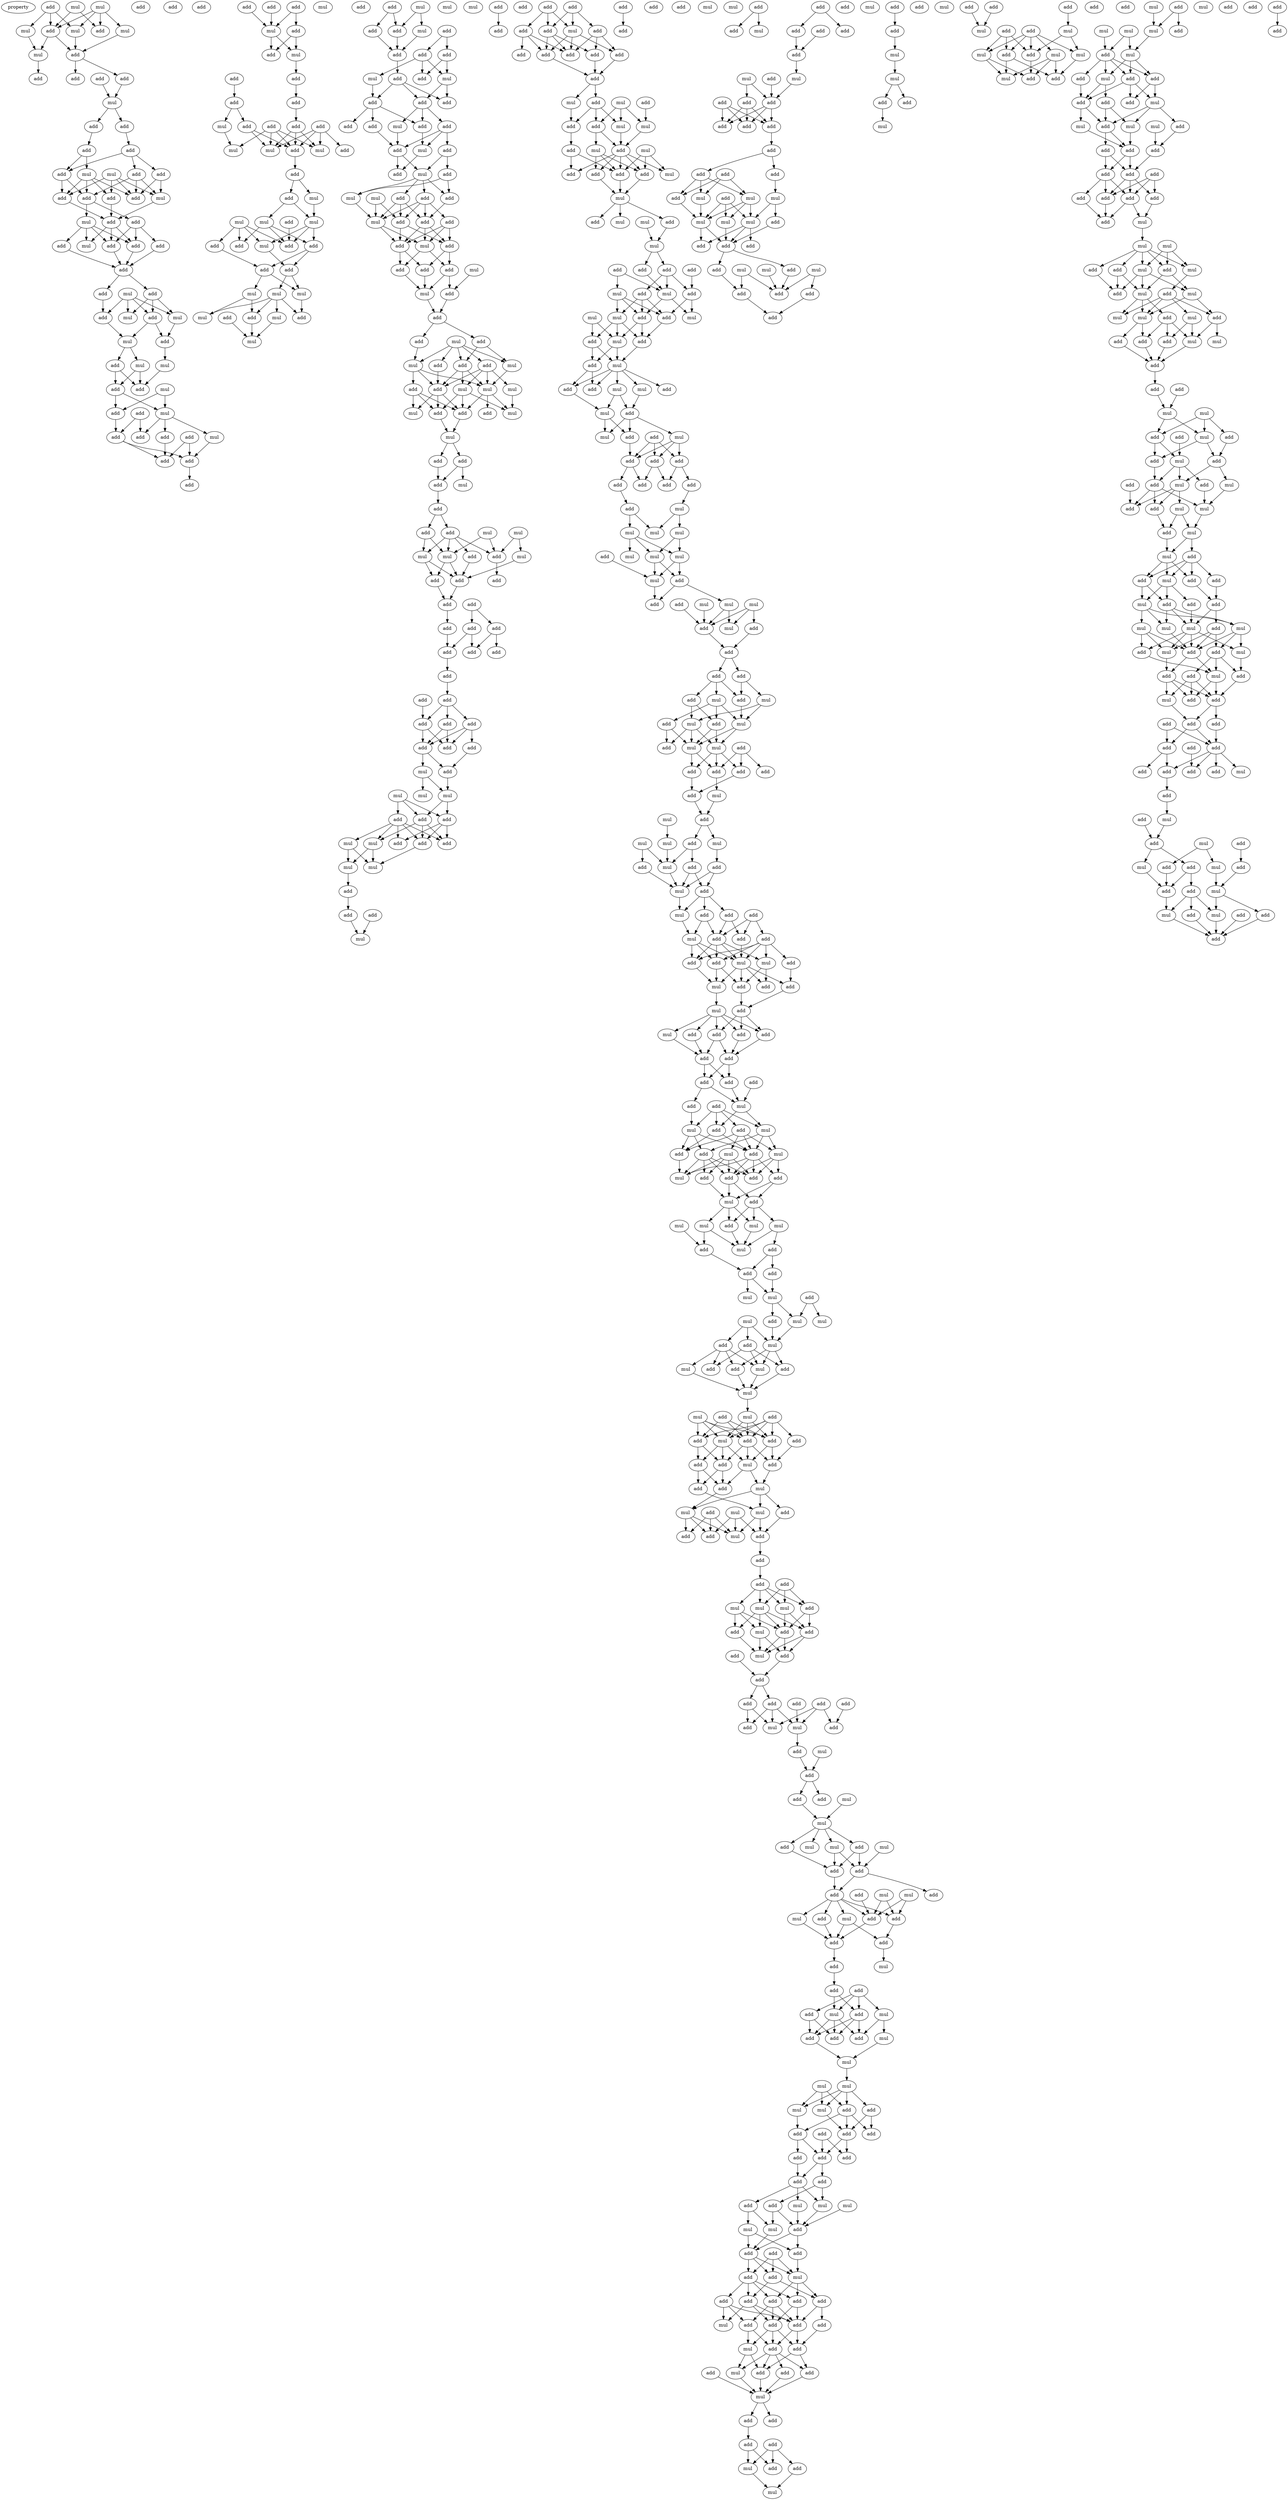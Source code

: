 digraph {
    node [fontcolor=black]
    property [mul=2,lf=1.6]
    0 [ label = add ];
    1 [ label = mul ];
    2 [ label = mul ];
    3 [ label = mul ];
    4 [ label = mul ];
    5 [ label = add ];
    6 [ label = mul ];
    7 [ label = add ];
    8 [ label = add ];
    9 [ label = mul ];
    10 [ label = add ];
    11 [ label = add ];
    12 [ label = add ];
    13 [ label = add ];
    14 [ label = add ];
    15 [ label = mul ];
    16 [ label = add ];
    17 [ label = add ];
    18 [ label = add ];
    19 [ label = add ];
    20 [ label = add ];
    21 [ label = add ];
    22 [ label = mul ];
    23 [ label = mul ];
    24 [ label = add ];
    25 [ label = add ];
    26 [ label = add ];
    27 [ label = mul ];
    28 [ label = add ];
    29 [ label = add ];
    30 [ label = add ];
    31 [ label = mul ];
    32 [ label = add ];
    33 [ label = add ];
    34 [ label = add ];
    35 [ label = mul ];
    36 [ label = add ];
    37 [ label = add ];
    38 [ label = add ];
    39 [ label = add ];
    40 [ label = mul ];
    41 [ label = add ];
    42 [ label = add ];
    43 [ label = add ];
    44 [ label = add ];
    45 [ label = mul ];
    46 [ label = mul ];
    47 [ label = add ];
    48 [ label = add ];
    49 [ label = mul ];
    50 [ label = mul ];
    51 [ label = add ];
    52 [ label = mul ];
    53 [ label = add ];
    54 [ label = add ];
    55 [ label = mul ];
    56 [ label = add ];
    57 [ label = mul ];
    58 [ label = add ];
    59 [ label = add ];
    60 [ label = mul ];
    61 [ label = add ];
    62 [ label = add ];
    63 [ label = add ];
    64 [ label = add ];
    65 [ label = add ];
    66 [ label = add ];
    67 [ label = add ];
    68 [ label = add ];
    69 [ label = mul ];
    70 [ label = add ];
    71 [ label = mul ];
    72 [ label = add ];
    73 [ label = mul ];
    74 [ label = add ];
    75 [ label = add ];
    76 [ label = add ];
    77 [ label = add ];
    78 [ label = add ];
    79 [ label = mul ];
    80 [ label = add ];
    81 [ label = add ];
    82 [ label = add ];
    83 [ label = add ];
    84 [ label = add ];
    85 [ label = mul ];
    86 [ label = mul ];
    87 [ label = add ];
    88 [ label = mul ];
    89 [ label = add ];
    90 [ label = add ];
    91 [ label = mul ];
    92 [ label = mul ];
    93 [ label = mul ];
    94 [ label = add ];
    95 [ label = mul ];
    96 [ label = add ];
    97 [ label = add ];
    98 [ label = mul ];
    99 [ label = add ];
    100 [ label = add ];
    101 [ label = add ];
    102 [ label = add ];
    103 [ label = mul ];
    104 [ label = mul ];
    105 [ label = mul ];
    106 [ label = add ];
    107 [ label = mul ];
    108 [ label = add ];
    109 [ label = mul ];
    110 [ label = add ];
    111 [ label = mul ];
    112 [ label = add ];
    113 [ label = mul ];
    114 [ label = add ];
    115 [ label = add ];
    116 [ label = mul ];
    117 [ label = add ];
    118 [ label = add ];
    119 [ label = add ];
    120 [ label = add ];
    121 [ label = add ];
    122 [ label = add ];
    123 [ label = mul ];
    124 [ label = mul ];
    125 [ label = add ];
    126 [ label = add ];
    127 [ label = add ];
    128 [ label = add ];
    129 [ label = add ];
    130 [ label = add ];
    131 [ label = add ];
    132 [ label = mul ];
    133 [ label = add ];
    134 [ label = add ];
    135 [ label = mul ];
    136 [ label = add ];
    137 [ label = add ];
    138 [ label = add ];
    139 [ label = mul ];
    140 [ label = mul ];
    141 [ label = add ];
    142 [ label = add ];
    143 [ label = mul ];
    144 [ label = add ];
    145 [ label = mul ];
    146 [ label = add ];
    147 [ label = add ];
    148 [ label = add ];
    149 [ label = mul ];
    150 [ label = add ];
    151 [ label = add ];
    152 [ label = add ];
    153 [ label = add ];
    154 [ label = mul ];
    155 [ label = add ];
    156 [ label = mul ];
    157 [ label = add ];
    158 [ label = add ];
    159 [ label = add ];
    160 [ label = mul ];
    161 [ label = add ];
    162 [ label = mul ];
    163 [ label = add ];
    164 [ label = add ];
    165 [ label = add ];
    166 [ label = mul ];
    167 [ label = add ];
    168 [ label = mul ];
    169 [ label = mul ];
    170 [ label = mul ];
    171 [ label = add ];
    172 [ label = mul ];
    173 [ label = add ];
    174 [ label = add ];
    175 [ label = add ];
    176 [ label = mul ];
    177 [ label = mul ];
    178 [ label = add ];
    179 [ label = add ];
    180 [ label = add ];
    181 [ label = mul ];
    182 [ label = mul ];
    183 [ label = add ];
    184 [ label = add ];
    185 [ label = mul ];
    186 [ label = add ];
    187 [ label = mul ];
    188 [ label = mul ];
    189 [ label = add ];
    190 [ label = mul ];
    191 [ label = add ];
    192 [ label = mul ];
    193 [ label = add ];
    194 [ label = add ];
    195 [ label = add ];
    196 [ label = add ];
    197 [ label = add ];
    198 [ label = add ];
    199 [ label = add ];
    200 [ label = add ];
    201 [ label = add ];
    202 [ label = mul ];
    203 [ label = add ];
    204 [ label = add ];
    205 [ label = add ];
    206 [ label = add ];
    207 [ label = add ];
    208 [ label = add ];
    209 [ label = add ];
    210 [ label = add ];
    211 [ label = add ];
    212 [ label = add ];
    213 [ label = add ];
    214 [ label = add ];
    215 [ label = mul ];
    216 [ label = mul ];
    217 [ label = mul ];
    218 [ label = mul ];
    219 [ label = add ];
    220 [ label = add ];
    221 [ label = add ];
    222 [ label = mul ];
    223 [ label = add ];
    224 [ label = add ];
    225 [ label = add ];
    226 [ label = mul ];
    227 [ label = mul ];
    228 [ label = mul ];
    229 [ label = add ];
    230 [ label = add ];
    231 [ label = add ];
    232 [ label = mul ];
    233 [ label = add ];
    234 [ label = add ];
    235 [ label = add ];
    236 [ label = add ];
    237 [ label = add ];
    238 [ label = add ];
    239 [ label = mul ];
    240 [ label = add ];
    241 [ label = add ];
    242 [ label = add ];
    243 [ label = add ];
    244 [ label = add ];
    245 [ label = add ];
    246 [ label = add ];
    247 [ label = add ];
    248 [ label = mul ];
    249 [ label = add ];
    250 [ label = add ];
    251 [ label = mul ];
    252 [ label = add ];
    253 [ label = add ];
    254 [ label = mul ];
    255 [ label = mul ];
    256 [ label = add ];
    257 [ label = add ];
    258 [ label = mul ];
    259 [ label = add ];
    260 [ label = mul ];
    261 [ label = add ];
    262 [ label = mul ];
    263 [ label = add ];
    264 [ label = add ];
    265 [ label = add ];
    266 [ label = add ];
    267 [ label = mul ];
    268 [ label = mul ];
    269 [ label = add ];
    270 [ label = add ];
    271 [ label = add ];
    272 [ label = mul ];
    273 [ label = mul ];
    274 [ label = add ];
    275 [ label = add ];
    276 [ label = add ];
    277 [ label = add ];
    278 [ label = add ];
    279 [ label = add ];
    280 [ label = mul ];
    281 [ label = mul ];
    282 [ label = add ];
    283 [ label = mul ];
    284 [ label = mul ];
    285 [ label = add ];
    286 [ label = mul ];
    287 [ label = add ];
    288 [ label = add ];
    289 [ label = mul ];
    290 [ label = add ];
    291 [ label = add ];
    292 [ label = mul ];
    293 [ label = add ];
    294 [ label = mul ];
    295 [ label = add ];
    296 [ label = mul ];
    297 [ label = add ];
    298 [ label = add ];
    299 [ label = mul ];
    300 [ label = mul ];
    301 [ label = mul ];
    302 [ label = add ];
    303 [ label = add ];
    304 [ label = add ];
    305 [ label = add ];
    306 [ label = add ];
    307 [ label = add ];
    308 [ label = add ];
    309 [ label = add ];
    310 [ label = add ];
    311 [ label = add ];
    312 [ label = mul ];
    313 [ label = mul ];
    314 [ label = mul ];
    315 [ label = mul ];
    316 [ label = mul ];
    317 [ label = mul ];
    318 [ label = mul ];
    319 [ label = mul ];
    320 [ label = add ];
    321 [ label = mul ];
    322 [ label = add ];
    323 [ label = add ];
    324 [ label = add ];
    325 [ label = mul ];
    326 [ label = mul ];
    327 [ label = mul ];
    328 [ label = add ];
    329 [ label = add ];
    330 [ label = mul ];
    331 [ label = add ];
    332 [ label = add ];
    333 [ label = add ];
    334 [ label = add ];
    335 [ label = mul ];
    336 [ label = add ];
    337 [ label = mul ];
    338 [ label = mul ];
    339 [ label = add ];
    340 [ label = add ];
    341 [ label = mul ];
    342 [ label = mul ];
    343 [ label = add ];
    344 [ label = add ];
    345 [ label = mul ];
    346 [ label = add ];
    347 [ label = add ];
    348 [ label = add ];
    349 [ label = add ];
    350 [ label = add ];
    351 [ label = mul ];
    352 [ label = add ];
    353 [ label = mul ];
    354 [ label = add ];
    355 [ label = mul ];
    356 [ label = mul ];
    357 [ label = mul ];
    358 [ label = mul ];
    359 [ label = add ];
    360 [ label = add ];
    361 [ label = add ];
    362 [ label = add ];
    363 [ label = mul ];
    364 [ label = add ];
    365 [ label = mul ];
    366 [ label = add ];
    367 [ label = add ];
    368 [ label = mul ];
    369 [ label = add ];
    370 [ label = add ];
    371 [ label = add ];
    372 [ label = add ];
    373 [ label = mul ];
    374 [ label = add ];
    375 [ label = mul ];
    376 [ label = add ];
    377 [ label = add ];
    378 [ label = add ];
    379 [ label = add ];
    380 [ label = mul ];
    381 [ label = mul ];
    382 [ label = add ];
    383 [ label = add ];
    384 [ label = add ];
    385 [ label = add ];
    386 [ label = add ];
    387 [ label = mul ];
    388 [ label = add ];
    389 [ label = add ];
    390 [ label = add ];
    391 [ label = add ];
    392 [ label = add ];
    393 [ label = add ];
    394 [ label = mul ];
    395 [ label = add ];
    396 [ label = add ];
    397 [ label = mul ];
    398 [ label = add ];
    399 [ label = mul ];
    400 [ label = mul ];
    401 [ label = mul ];
    402 [ label = add ];
    403 [ label = add ];
    404 [ label = add ];
    405 [ label = add ];
    406 [ label = mul ];
    407 [ label = add ];
    408 [ label = add ];
    409 [ label = add ];
    410 [ label = mul ];
    411 [ label = add ];
    412 [ label = mul ];
    413 [ label = mul ];
    414 [ label = mul ];
    415 [ label = mul ];
    416 [ label = add ];
    417 [ label = mul ];
    418 [ label = add ];
    419 [ label = add ];
    420 [ label = add ];
    421 [ label = add ];
    422 [ label = mul ];
    423 [ label = add ];
    424 [ label = mul ];
    425 [ label = mul ];
    426 [ label = mul ];
    427 [ label = add ];
    428 [ label = mul ];
    429 [ label = add ];
    430 [ label = mul ];
    431 [ label = add ];
    432 [ label = add ];
    433 [ label = mul ];
    434 [ label = mul ];
    435 [ label = add ];
    436 [ label = add ];
    437 [ label = mul ];
    438 [ label = mul ];
    439 [ label = add ];
    440 [ label = mul ];
    441 [ label = mul ];
    442 [ label = add ];
    443 [ label = add ];
    444 [ label = add ];
    445 [ label = add ];
    446 [ label = mul ];
    447 [ label = add ];
    448 [ label = add ];
    449 [ label = mul ];
    450 [ label = add ];
    451 [ label = add ];
    452 [ label = add ];
    453 [ label = mul ];
    454 [ label = add ];
    455 [ label = mul ];
    456 [ label = mul ];
    457 [ label = add ];
    458 [ label = add ];
    459 [ label = mul ];
    460 [ label = add ];
    461 [ label = mul ];
    462 [ label = add ];
    463 [ label = add ];
    464 [ label = add ];
    465 [ label = add ];
    466 [ label = add ];
    467 [ label = mul ];
    468 [ label = add ];
    469 [ label = mul ];
    470 [ label = mul ];
    471 [ label = mul ];
    472 [ label = add ];
    473 [ label = add ];
    474 [ label = add ];
    475 [ label = mul ];
    476 [ label = add ];
    477 [ label = add ];
    478 [ label = add ];
    479 [ label = add ];
    480 [ label = add ];
    481 [ label = add ];
    482 [ label = add ];
    483 [ label = add ];
    484 [ label = add ];
    485 [ label = mul ];
    486 [ label = add ];
    487 [ label = mul ];
    488 [ label = add ];
    489 [ label = mul ];
    490 [ label = add ];
    491 [ label = mul ];
    492 [ label = add ];
    493 [ label = add ];
    494 [ label = mul ];
    495 [ label = add ];
    496 [ label = mul ];
    497 [ label = mul ];
    498 [ label = add ];
    499 [ label = mul ];
    500 [ label = add ];
    501 [ label = add ];
    502 [ label = add ];
    503 [ label = mul ];
    504 [ label = add ];
    505 [ label = mul ];
    506 [ label = add ];
    507 [ label = mul ];
    508 [ label = add ];
    509 [ label = mul ];
    510 [ label = add ];
    511 [ label = add ];
    512 [ label = add ];
    513 [ label = add ];
    514 [ label = mul ];
    515 [ label = add ];
    516 [ label = add ];
    517 [ label = add ];
    518 [ label = mul ];
    519 [ label = add ];
    520 [ label = add ];
    521 [ label = mul ];
    522 [ label = add ];
    523 [ label = add ];
    524 [ label = add ];
    525 [ label = mul ];
    526 [ label = mul ];
    527 [ label = mul ];
    528 [ label = mul ];
    529 [ label = mul ];
    530 [ label = mul ];
    531 [ label = add ];
    532 [ label = add ];
    533 [ label = add ];
    534 [ label = add ];
    535 [ label = add ];
    536 [ label = add ];
    537 [ label = add ];
    538 [ label = add ];
    539 [ label = add ];
    540 [ label = add ];
    541 [ label = add ];
    542 [ label = mul ];
    543 [ label = mul ];
    544 [ label = mul ];
    545 [ label = add ];
    546 [ label = add ];
    547 [ label = mul ];
    548 [ label = mul ];
    549 [ label = add ];
    550 [ label = add ];
    551 [ label = add ];
    552 [ label = add ];
    553 [ label = mul ];
    554 [ label = add ];
    555 [ label = add ];
    556 [ label = add ];
    557 [ label = add ];
    558 [ label = add ];
    559 [ label = add ];
    560 [ label = add ];
    561 [ label = add ];
    562 [ label = add ];
    563 [ label = add ];
    564 [ label = add ];
    565 [ label = mul ];
    566 [ label = mul ];
    567 [ label = add ];
    568 [ label = add ];
    569 [ label = add ];
    570 [ label = mul ];
    571 [ label = add ];
    572 [ label = add ];
    573 [ label = add ];
    574 [ label = mul ];
    575 [ label = add ];
    576 [ label = add ];
    577 [ label = add ];
    578 [ label = add ];
    579 [ label = mul ];
    580 [ label = add ];
    581 [ label = add ];
    582 [ label = mul ];
    583 [ label = add ];
    584 [ label = add ];
    585 [ label = add ];
    586 [ label = mul ];
    587 [ label = add ];
    588 [ label = add ];
    589 [ label = add ];
    590 [ label = add ];
    591 [ label = mul ];
    592 [ label = add ];
    593 [ label = mul ];
    594 [ label = add ];
    595 [ label = add ];
    596 [ label = add ];
    597 [ label = add ];
    598 [ label = add ];
    599 [ label = add ];
    600 [ label = add ];
    601 [ label = add ];
    602 [ label = add ];
    603 [ label = add ];
    604 [ label = add ];
    605 [ label = mul ];
    606 [ label = mul ];
    607 [ label = add ];
    608 [ label = mul ];
    609 [ label = mul ];
    610 [ label = mul ];
    611 [ label = add ];
    612 [ label = mul ];
    613 [ label = add ];
    614 [ label = add ];
    615 [ label = add ];
    616 [ label = add ];
    617 [ label = mul ];
    618 [ label = add ];
    619 [ label = mul ];
    620 [ label = mul ];
    621 [ label = add ];
    622 [ label = add ];
    623 [ label = add ];
    624 [ label = add ];
    625 [ label = add ];
    626 [ label = mul ];
    627 [ label = add ];
    628 [ label = add ];
    629 [ label = add ];
    630 [ label = mul ];
    631 [ label = mul ];
    632 [ label = mul ];
    633 [ label = add ];
    634 [ label = add ];
    635 [ label = add ];
    636 [ label = add ];
    637 [ label = mul ];
    638 [ label = mul ];
    639 [ label = add ];
    640 [ label = add ];
    641 [ label = add ];
    642 [ label = mul ];
    643 [ label = mul ];
    644 [ label = add ];
    645 [ label = mul ];
    646 [ label = mul ];
    647 [ label = add ];
    648 [ label = add ];
    649 [ label = add ];
    650 [ label = mul ];
    651 [ label = add ];
    652 [ label = add ];
    653 [ label = mul ];
    654 [ label = add ];
    655 [ label = mul ];
    656 [ label = add ];
    657 [ label = mul ];
    658 [ label = mul ];
    659 [ label = mul ];
    660 [ label = add ];
    661 [ label = mul ];
    662 [ label = add ];
    663 [ label = add ];
    664 [ label = mul ];
    665 [ label = add ];
    666 [ label = mul ];
    667 [ label = add ];
    668 [ label = add ];
    669 [ label = add ];
    670 [ label = add ];
    671 [ label = add ];
    672 [ label = mul ];
    673 [ label = mul ];
    674 [ label = mul ];
    675 [ label = add ];
    676 [ label = add ];
    677 [ label = add ];
    678 [ label = add ];
    679 [ label = add ];
    680 [ label = add ];
    681 [ label = add ];
    682 [ label = add ];
    683 [ label = add ];
    684 [ label = add ];
    685 [ label = mul ];
    686 [ label = add ];
    687 [ label = mul ];
    688 [ label = mul ];
    689 [ label = mul ];
    690 [ label = mul ];
    691 [ label = add ];
    692 [ label = add ];
    693 [ label = add ];
    694 [ label = add ];
    695 [ label = mul ];
    696 [ label = add ];
    697 [ label = mul ];
    698 [ label = mul ];
    699 [ label = mul ];
    700 [ label = add ];
    701 [ label = mul ];
    702 [ label = add ];
    703 [ label = add ];
    704 [ label = add ];
    705 [ label = mul ];
    706 [ label = mul ];
    707 [ label = add ];
    708 [ label = add ];
    709 [ label = add ];
    710 [ label = add ];
    711 [ label = mul ];
    712 [ label = mul ];
    713 [ label = add ];
    714 [ label = add ];
    715 [ label = mul ];
    716 [ label = add ];
    717 [ label = add ];
    718 [ label = mul ];
    719 [ label = add ];
    720 [ label = add ];
    721 [ label = mul ];
    722 [ label = mul ];
    723 [ label = add ];
    724 [ label = add ];
    725 [ label = mul ];
    726 [ label = add ];
    727 [ label = mul ];
    728 [ label = add ];
    729 [ label = mul ];
    730 [ label = add ];
    731 [ label = add ];
    732 [ label = mul ];
    733 [ label = add ];
    734 [ label = add ];
    735 [ label = mul ];
    736 [ label = add ];
    737 [ label = add ];
    738 [ label = add ];
    739 [ label = add ];
    740 [ label = mul ];
    741 [ label = add ];
    742 [ label = add ];
    743 [ label = mul ];
    744 [ label = mul ];
    745 [ label = mul ];
    746 [ label = mul ];
    747 [ label = add ];
    748 [ label = add ];
    749 [ label = mul ];
    750 [ label = add ];
    751 [ label = mul ];
    752 [ label = add ];
    753 [ label = mul ];
    754 [ label = add ];
    755 [ label = add ];
    756 [ label = add ];
    757 [ label = mul ];
    758 [ label = add ];
    759 [ label = add ];
    760 [ label = add ];
    761 [ label = add ];
    762 [ label = add ];
    763 [ label = add ];
    764 [ label = add ];
    765 [ label = add ];
    766 [ label = mul ];
    767 [ label = add ];
    768 [ label = add ];
    769 [ label = add ];
    770 [ label = add ];
    771 [ label = add ];
    772 [ label = add ];
    773 [ label = add ];
    774 [ label = add ];
    775 [ label = mul ];
    776 [ label = add ];
    777 [ label = add ];
    778 [ label = mul ];
    779 [ label = mul ];
    780 [ label = add ];
    781 [ label = add ];
    782 [ label = mul ];
    783 [ label = add ];
    784 [ label = mul ];
    785 [ label = add ];
    786 [ label = add ];
    787 [ label = add ];
    788 [ label = add ];
    789 [ label = mul ];
    790 [ label = add ];
    791 [ label = mul ];
    792 [ label = add ];
    0 -> 4 [ name = 0 ];
    0 -> 6 [ name = 1 ];
    0 -> 7 [ name = 2 ];
    1 -> 3 [ name = 3 ];
    1 -> 5 [ name = 4 ];
    1 -> 6 [ name = 5 ];
    1 -> 7 [ name = 6 ];
    2 -> 5 [ name = 7 ];
    2 -> 7 [ name = 8 ];
    3 -> 8 [ name = 9 ];
    4 -> 9 [ name = 10 ];
    6 -> 8 [ name = 11 ];
    7 -> 8 [ name = 12 ];
    7 -> 9 [ name = 13 ];
    8 -> 10 [ name = 14 ];
    8 -> 14 [ name = 15 ];
    9 -> 13 [ name = 16 ];
    12 -> 15 [ name = 17 ];
    14 -> 15 [ name = 18 ];
    15 -> 17 [ name = 19 ];
    15 -> 18 [ name = 20 ];
    17 -> 20 [ name = 21 ];
    18 -> 19 [ name = 22 ];
    19 -> 21 [ name = 23 ];
    19 -> 22 [ name = 24 ];
    20 -> 21 [ name = 25 ];
    20 -> 24 [ name = 26 ];
    20 -> 25 [ name = 27 ];
    21 -> 28 [ name = 28 ];
    21 -> 29 [ name = 29 ];
    22 -> 26 [ name = 30 ];
    22 -> 28 [ name = 31 ];
    22 -> 29 [ name = 32 ];
    22 -> 30 [ name = 33 ];
    23 -> 26 [ name = 34 ];
    23 -> 27 [ name = 35 ];
    23 -> 29 [ name = 36 ];
    23 -> 30 [ name = 37 ];
    24 -> 26 [ name = 38 ];
    24 -> 27 [ name = 39 ];
    25 -> 26 [ name = 40 ];
    25 -> 27 [ name = 41 ];
    25 -> 28 [ name = 42 ];
    27 -> 32 [ name = 43 ];
    28 -> 31 [ name = 44 ];
    28 -> 33 [ name = 45 ];
    29 -> 32 [ name = 46 ];
    30 -> 32 [ name = 47 ];
    31 -> 34 [ name = 48 ];
    31 -> 35 [ name = 49 ];
    31 -> 36 [ name = 50 ];
    31 -> 37 [ name = 51 ];
    32 -> 34 [ name = 52 ];
    32 -> 35 [ name = 53 ];
    32 -> 37 [ name = 54 ];
    33 -> 34 [ name = 55 ];
    33 -> 37 [ name = 56 ];
    33 -> 38 [ name = 57 ];
    34 -> 39 [ name = 58 ];
    36 -> 39 [ name = 59 ];
    37 -> 39 [ name = 60 ];
    38 -> 39 [ name = 61 ];
    39 -> 41 [ name = 62 ];
    39 -> 42 [ name = 63 ];
    40 -> 43 [ name = 64 ];
    40 -> 45 [ name = 65 ];
    40 -> 46 [ name = 66 ];
    40 -> 47 [ name = 67 ];
    41 -> 43 [ name = 68 ];
    41 -> 45 [ name = 69 ];
    41 -> 46 [ name = 70 ];
    42 -> 47 [ name = 71 ];
    43 -> 48 [ name = 72 ];
    43 -> 49 [ name = 73 ];
    46 -> 48 [ name = 74 ];
    47 -> 49 [ name = 75 ];
    48 -> 50 [ name = 76 ];
    49 -> 51 [ name = 77 ];
    49 -> 52 [ name = 78 ];
    50 -> 54 [ name = 79 ];
    51 -> 53 [ name = 80 ];
    51 -> 54 [ name = 81 ];
    52 -> 53 [ name = 82 ];
    52 -> 54 [ name = 83 ];
    53 -> 57 [ name = 84 ];
    53 -> 58 [ name = 85 ];
    55 -> 57 [ name = 86 ];
    55 -> 58 [ name = 87 ];
    56 -> 62 [ name = 88 ];
    56 -> 63 [ name = 89 ];
    57 -> 59 [ name = 90 ];
    57 -> 60 [ name = 91 ];
    57 -> 62 [ name = 92 ];
    58 -> 63 [ name = 93 ];
    59 -> 65 [ name = 94 ];
    60 -> 64 [ name = 95 ];
    61 -> 64 [ name = 96 ];
    61 -> 65 [ name = 97 ];
    63 -> 64 [ name = 98 ];
    63 -> 65 [ name = 99 ];
    64 -> 68 [ name = 100 ];
    66 -> 71 [ name = 101 ];
    67 -> 71 [ name = 102 ];
    70 -> 71 [ name = 103 ];
    70 -> 72 [ name = 104 ];
    71 -> 73 [ name = 105 ];
    71 -> 74 [ name = 106 ];
    72 -> 73 [ name = 107 ];
    72 -> 74 [ name = 108 ];
    73 -> 76 [ name = 109 ];
    75 -> 78 [ name = 110 ];
    76 -> 77 [ name = 111 ];
    77 -> 81 [ name = 112 ];
    78 -> 79 [ name = 113 ];
    78 -> 80 [ name = 114 ];
    79 -> 85 [ name = 115 ];
    80 -> 86 [ name = 116 ];
    80 -> 87 [ name = 117 ];
    81 -> 86 [ name = 118 ];
    81 -> 87 [ name = 119 ];
    81 -> 88 [ name = 120 ];
    82 -> 85 [ name = 121 ];
    82 -> 86 [ name = 122 ];
    82 -> 87 [ name = 123 ];
    82 -> 88 [ name = 124 ];
    83 -> 84 [ name = 125 ];
    83 -> 86 [ name = 126 ];
    83 -> 87 [ name = 127 ];
    83 -> 88 [ name = 128 ];
    87 -> 89 [ name = 129 ];
    89 -> 90 [ name = 130 ];
    89 -> 91 [ name = 131 ];
    90 -> 93 [ name = 132 ];
    90 -> 95 [ name = 133 ];
    91 -> 95 [ name = 134 ];
    92 -> 96 [ name = 135 ];
    92 -> 97 [ name = 136 ];
    92 -> 98 [ name = 137 ];
    92 -> 99 [ name = 138 ];
    93 -> 96 [ name = 139 ];
    93 -> 99 [ name = 140 ];
    93 -> 100 [ name = 141 ];
    94 -> 96 [ name = 142 ];
    95 -> 96 [ name = 143 ];
    95 -> 98 [ name = 144 ];
    95 -> 100 [ name = 145 ];
    97 -> 102 [ name = 146 ];
    98 -> 101 [ name = 147 ];
    100 -> 101 [ name = 148 ];
    100 -> 102 [ name = 149 ];
    101 -> 103 [ name = 150 ];
    101 -> 105 [ name = 151 ];
    102 -> 103 [ name = 152 ];
    102 -> 104 [ name = 153 ];
    103 -> 110 [ name = 154 ];
    104 -> 106 [ name = 155 ];
    104 -> 107 [ name = 156 ];
    105 -> 106 [ name = 157 ];
    105 -> 107 [ name = 158 ];
    105 -> 109 [ name = 159 ];
    105 -> 110 [ name = 160 ];
    106 -> 111 [ name = 161 ];
    108 -> 111 [ name = 162 ];
    109 -> 111 [ name = 163 ];
    113 -> 115 [ name = 164 ];
    113 -> 116 [ name = 165 ];
    114 -> 115 [ name = 166 ];
    114 -> 118 [ name = 167 ];
    115 -> 119 [ name = 168 ];
    116 -> 119 [ name = 169 ];
    117 -> 120 [ name = 170 ];
    117 -> 121 [ name = 171 ];
    118 -> 119 [ name = 172 ];
    119 -> 125 [ name = 173 ];
    120 -> 122 [ name = 174 ];
    120 -> 123 [ name = 175 ];
    121 -> 122 [ name = 176 ];
    121 -> 123 [ name = 177 ];
    121 -> 124 [ name = 178 ];
    123 -> 126 [ name = 179 ];
    123 -> 127 [ name = 180 ];
    124 -> 128 [ name = 181 ];
    125 -> 126 [ name = 182 ];
    125 -> 127 [ name = 183 ];
    125 -> 128 [ name = 184 ];
    126 -> 131 [ name = 185 ];
    126 -> 132 [ name = 186 ];
    126 -> 133 [ name = 187 ];
    128 -> 129 [ name = 188 ];
    128 -> 130 [ name = 189 ];
    128 -> 133 [ name = 190 ];
    130 -> 134 [ name = 191 ];
    131 -> 134 [ name = 192 ];
    131 -> 135 [ name = 193 ];
    131 -> 136 [ name = 194 ];
    132 -> 134 [ name = 195 ];
    133 -> 135 [ name = 196 ];
    134 -> 137 [ name = 197 ];
    134 -> 139 [ name = 198 ];
    135 -> 137 [ name = 199 ];
    136 -> 138 [ name = 200 ];
    136 -> 139 [ name = 201 ];
    138 -> 140 [ name = 202 ];
    138 -> 144 [ name = 203 ];
    139 -> 140 [ name = 204 ];
    139 -> 141 [ name = 205 ];
    139 -> 142 [ name = 206 ];
    139 -> 144 [ name = 207 ];
    140 -> 145 [ name = 208 ];
    141 -> 145 [ name = 209 ];
    141 -> 146 [ name = 210 ];
    141 -> 148 [ name = 211 ];
    142 -> 145 [ name = 212 ];
    142 -> 146 [ name = 213 ];
    142 -> 147 [ name = 214 ];
    142 -> 148 [ name = 215 ];
    143 -> 145 [ name = 216 ];
    143 -> 146 [ name = 217 ];
    144 -> 148 [ name = 218 ];
    145 -> 149 [ name = 219 ];
    145 -> 150 [ name = 220 ];
    146 -> 150 [ name = 221 ];
    146 -> 151 [ name = 222 ];
    147 -> 149 [ name = 223 ];
    147 -> 150 [ name = 224 ];
    147 -> 151 [ name = 225 ];
    148 -> 149 [ name = 226 ];
    148 -> 150 [ name = 227 ];
    148 -> 151 [ name = 228 ];
    149 -> 153 [ name = 229 ];
    149 -> 155 [ name = 230 ];
    150 -> 152 [ name = 231 ];
    150 -> 153 [ name = 232 ];
    151 -> 152 [ name = 233 ];
    151 -> 155 [ name = 234 ];
    152 -> 156 [ name = 235 ];
    153 -> 156 [ name = 236 ];
    154 -> 157 [ name = 237 ];
    155 -> 156 [ name = 238 ];
    155 -> 157 [ name = 239 ];
    156 -> 158 [ name = 240 ];
    157 -> 158 [ name = 241 ];
    158 -> 159 [ name = 242 ];
    158 -> 161 [ name = 243 ];
    159 -> 162 [ name = 244 ];
    160 -> 162 [ name = 245 ];
    160 -> 163 [ name = 246 ];
    160 -> 164 [ name = 247 ];
    160 -> 165 [ name = 248 ];
    160 -> 166 [ name = 249 ];
    161 -> 165 [ name = 250 ];
    161 -> 166 [ name = 251 ];
    162 -> 167 [ name = 252 ];
    162 -> 168 [ name = 253 ];
    162 -> 171 [ name = 254 ];
    163 -> 167 [ name = 255 ];
    163 -> 168 [ name = 256 ];
    163 -> 169 [ name = 257 ];
    163 -> 170 [ name = 258 ];
    164 -> 167 [ name = 259 ];
    165 -> 167 [ name = 260 ];
    165 -> 168 [ name = 261 ];
    165 -> 169 [ name = 262 ];
    166 -> 168 [ name = 263 ];
    167 -> 172 [ name = 264 ];
    167 -> 174 [ name = 265 ];
    167 -> 175 [ name = 266 ];
    168 -> 173 [ name = 267 ];
    168 -> 174 [ name = 268 ];
    168 -> 176 [ name = 269 ];
    169 -> 174 [ name = 270 ];
    169 -> 175 [ name = 271 ];
    169 -> 176 [ name = 272 ];
    170 -> 176 [ name = 273 ];
    171 -> 172 [ name = 274 ];
    171 -> 174 [ name = 275 ];
    171 -> 175 [ name = 276 ];
    174 -> 177 [ name = 277 ];
    175 -> 177 [ name = 278 ];
    177 -> 178 [ name = 279 ];
    177 -> 179 [ name = 280 ];
    178 -> 180 [ name = 281 ];
    178 -> 181 [ name = 282 ];
    179 -> 180 [ name = 283 ];
    180 -> 183 [ name = 284 ];
    183 -> 184 [ name = 285 ];
    183 -> 186 [ name = 286 ];
    184 -> 190 [ name = 287 ];
    184 -> 192 [ name = 288 ];
    185 -> 188 [ name = 289 ];
    185 -> 191 [ name = 290 ];
    186 -> 189 [ name = 291 ];
    186 -> 190 [ name = 292 ];
    186 -> 191 [ name = 293 ];
    186 -> 192 [ name = 294 ];
    187 -> 191 [ name = 295 ];
    187 -> 192 [ name = 296 ];
    188 -> 195 [ name = 297 ];
    189 -> 195 [ name = 298 ];
    190 -> 194 [ name = 299 ];
    190 -> 195 [ name = 300 ];
    191 -> 193 [ name = 301 ];
    192 -> 194 [ name = 302 ];
    192 -> 195 [ name = 303 ];
    194 -> 196 [ name = 304 ];
    195 -> 196 [ name = 305 ];
    196 -> 199 [ name = 306 ];
    197 -> 198 [ name = 307 ];
    197 -> 200 [ name = 308 ];
    198 -> 201 [ name = 309 ];
    198 -> 204 [ name = 310 ];
    199 -> 203 [ name = 311 ];
    200 -> 201 [ name = 312 ];
    200 -> 203 [ name = 313 ];
    203 -> 205 [ name = 314 ];
    205 -> 207 [ name = 315 ];
    206 -> 208 [ name = 316 ];
    207 -> 208 [ name = 317 ];
    207 -> 209 [ name = 318 ];
    207 -> 210 [ name = 319 ];
    208 -> 212 [ name = 320 ];
    208 -> 213 [ name = 321 ];
    209 -> 212 [ name = 322 ];
    209 -> 213 [ name = 323 ];
    210 -> 211 [ name = 324 ];
    210 -> 212 [ name = 325 ];
    210 -> 213 [ name = 326 ];
    211 -> 214 [ name = 327 ];
    213 -> 214 [ name = 328 ];
    213 -> 215 [ name = 329 ];
    214 -> 217 [ name = 330 ];
    215 -> 217 [ name = 331 ];
    215 -> 218 [ name = 332 ];
    216 -> 219 [ name = 333 ];
    216 -> 220 [ name = 334 ];
    216 -> 221 [ name = 335 ];
    217 -> 220 [ name = 336 ];
    217 -> 221 [ name = 337 ];
    219 -> 222 [ name = 338 ];
    219 -> 223 [ name = 339 ];
    219 -> 224 [ name = 340 ];
    219 -> 225 [ name = 341 ];
    219 -> 226 [ name = 342 ];
    220 -> 223 [ name = 343 ];
    220 -> 224 [ name = 344 ];
    220 -> 225 [ name = 345 ];
    221 -> 223 [ name = 346 ];
    221 -> 224 [ name = 347 ];
    221 -> 226 [ name = 348 ];
    222 -> 227 [ name = 349 ];
    222 -> 228 [ name = 350 ];
    224 -> 228 [ name = 351 ];
    226 -> 227 [ name = 352 ];
    226 -> 228 [ name = 353 ];
    227 -> 229 [ name = 354 ];
    229 -> 230 [ name = 355 ];
    230 -> 232 [ name = 356 ];
    231 -> 232 [ name = 357 ];
    233 -> 234 [ name = 358 ];
    236 -> 239 [ name = 359 ];
    236 -> 240 [ name = 360 ];
    236 -> 241 [ name = 361 ];
    237 -> 238 [ name = 362 ];
    237 -> 239 [ name = 363 ];
    237 -> 241 [ name = 364 ];
    238 -> 242 [ name = 365 ];
    238 -> 243 [ name = 366 ];
    238 -> 245 [ name = 367 ];
    239 -> 242 [ name = 368 ];
    239 -> 245 [ name = 369 ];
    239 -> 246 [ name = 370 ];
    240 -> 244 [ name = 371 ];
    240 -> 245 [ name = 372 ];
    240 -> 246 [ name = 373 ];
    241 -> 243 [ name = 374 ];
    241 -> 245 [ name = 375 ];
    241 -> 246 [ name = 376 ];
    242 -> 247 [ name = 377 ];
    243 -> 247 [ name = 378 ];
    246 -> 247 [ name = 379 ];
    247 -> 249 [ name = 380 ];
    247 -> 251 [ name = 381 ];
    248 -> 254 [ name = 382 ];
    248 -> 255 [ name = 383 ];
    248 -> 257 [ name = 384 ];
    249 -> 253 [ name = 385 ];
    249 -> 254 [ name = 386 ];
    249 -> 257 [ name = 387 ];
    250 -> 256 [ name = 388 ];
    251 -> 253 [ name = 389 ];
    252 -> 255 [ name = 390 ];
    253 -> 259 [ name = 391 ];
    254 -> 261 [ name = 392 ];
    255 -> 261 [ name = 393 ];
    257 -> 260 [ name = 394 ];
    257 -> 261 [ name = 395 ];
    258 -> 262 [ name = 396 ];
    258 -> 264 [ name = 397 ];
    258 -> 266 [ name = 398 ];
    259 -> 263 [ name = 399 ];
    259 -> 264 [ name = 400 ];
    260 -> 264 [ name = 401 ];
    260 -> 265 [ name = 402 ];
    260 -> 266 [ name = 403 ];
    261 -> 262 [ name = 404 ];
    261 -> 263 [ name = 405 ];
    261 -> 264 [ name = 406 ];
    261 -> 265 [ name = 407 ];
    261 -> 266 [ name = 408 ];
    264 -> 267 [ name = 409 ];
    265 -> 267 [ name = 410 ];
    266 -> 267 [ name = 411 ];
    267 -> 268 [ name = 412 ];
    267 -> 270 [ name = 413 ];
    267 -> 271 [ name = 414 ];
    270 -> 273 [ name = 415 ];
    272 -> 273 [ name = 416 ];
    273 -> 274 [ name = 417 ];
    273 -> 278 [ name = 418 ];
    274 -> 279 [ name = 419 ];
    274 -> 280 [ name = 420 ];
    274 -> 282 [ name = 421 ];
    275 -> 279 [ name = 422 ];
    277 -> 280 [ name = 423 ];
    277 -> 281 [ name = 424 ];
    278 -> 280 [ name = 425 ];
    279 -> 285 [ name = 426 ];
    279 -> 286 [ name = 427 ];
    280 -> 286 [ name = 428 ];
    280 -> 287 [ name = 429 ];
    281 -> 284 [ name = 430 ];
    281 -> 285 [ name = 431 ];
    281 -> 287 [ name = 432 ];
    282 -> 284 [ name = 433 ];
    282 -> 285 [ name = 434 ];
    282 -> 287 [ name = 435 ];
    283 -> 288 [ name = 436 ];
    283 -> 289 [ name = 437 ];
    284 -> 288 [ name = 438 ];
    284 -> 289 [ name = 439 ];
    284 -> 290 [ name = 440 ];
    285 -> 290 [ name = 441 ];
    287 -> 289 [ name = 442 ];
    287 -> 290 [ name = 443 ];
    288 -> 291 [ name = 444 ];
    288 -> 292 [ name = 445 ];
    289 -> 291 [ name = 446 ];
    289 -> 292 [ name = 447 ];
    290 -> 292 [ name = 448 ];
    291 -> 295 [ name = 449 ];
    291 -> 297 [ name = 450 ];
    292 -> 293 [ name = 451 ];
    292 -> 294 [ name = 452 ];
    292 -> 295 [ name = 453 ];
    292 -> 296 [ name = 454 ];
    292 -> 297 [ name = 455 ];
    294 -> 298 [ name = 456 ];
    294 -> 299 [ name = 457 ];
    296 -> 298 [ name = 458 ];
    297 -> 299 [ name = 459 ];
    298 -> 300 [ name = 460 ];
    298 -> 301 [ name = 461 ];
    298 -> 303 [ name = 462 ];
    299 -> 300 [ name = 463 ];
    299 -> 303 [ name = 464 ];
    301 -> 304 [ name = 465 ];
    301 -> 305 [ name = 466 ];
    301 -> 306 [ name = 467 ];
    302 -> 304 [ name = 468 ];
    302 -> 305 [ name = 469 ];
    302 -> 306 [ name = 470 ];
    303 -> 304 [ name = 471 ];
    304 -> 307 [ name = 472 ];
    304 -> 308 [ name = 473 ];
    305 -> 307 [ name = 474 ];
    305 -> 309 [ name = 475 ];
    306 -> 309 [ name = 476 ];
    306 -> 310 [ name = 477 ];
    308 -> 311 [ name = 478 ];
    310 -> 313 [ name = 479 ];
    311 -> 314 [ name = 480 ];
    311 -> 316 [ name = 481 ];
    313 -> 314 [ name = 482 ];
    313 -> 315 [ name = 483 ];
    315 -> 317 [ name = 484 ];
    315 -> 319 [ name = 485 ];
    316 -> 317 [ name = 486 ];
    316 -> 318 [ name = 487 ];
    316 -> 319 [ name = 488 ];
    317 -> 321 [ name = 489 ];
    317 -> 322 [ name = 490 ];
    319 -> 321 [ name = 491 ];
    319 -> 322 [ name = 492 ];
    320 -> 321 [ name = 493 ];
    321 -> 323 [ name = 494 ];
    322 -> 323 [ name = 495 ];
    322 -> 325 [ name = 496 ];
    324 -> 328 [ name = 497 ];
    325 -> 328 [ name = 498 ];
    325 -> 330 [ name = 499 ];
    326 -> 328 [ name = 500 ];
    327 -> 328 [ name = 501 ];
    327 -> 329 [ name = 502 ];
    327 -> 330 [ name = 503 ];
    328 -> 331 [ name = 504 ];
    329 -> 331 [ name = 505 ];
    331 -> 332 [ name = 506 ];
    331 -> 333 [ name = 507 ];
    332 -> 334 [ name = 508 ];
    332 -> 336 [ name = 509 ];
    332 -> 337 [ name = 510 ];
    333 -> 335 [ name = 511 ];
    333 -> 336 [ name = 512 ];
    334 -> 339 [ name = 513 ];
    334 -> 341 [ name = 514 ];
    335 -> 338 [ name = 515 ];
    335 -> 341 [ name = 516 ];
    336 -> 338 [ name = 517 ];
    337 -> 338 [ name = 518 ];
    337 -> 339 [ name = 519 ];
    337 -> 340 [ name = 520 ];
    338 -> 342 [ name = 521 ];
    338 -> 345 [ name = 522 ];
    339 -> 342 [ name = 523 ];
    339 -> 345 [ name = 524 ];
    340 -> 342 [ name = 525 ];
    340 -> 343 [ name = 526 ];
    341 -> 342 [ name = 527 ];
    341 -> 343 [ name = 528 ];
    341 -> 345 [ name = 529 ];
    342 -> 346 [ name = 530 ];
    342 -> 349 [ name = 531 ];
    344 -> 346 [ name = 532 ];
    344 -> 347 [ name = 533 ];
    344 -> 348 [ name = 534 ];
    345 -> 346 [ name = 535 ];
    345 -> 347 [ name = 536 ];
    345 -> 349 [ name = 537 ];
    346 -> 351 [ name = 538 ];
    347 -> 350 [ name = 539 ];
    349 -> 350 [ name = 540 ];
    350 -> 352 [ name = 541 ];
    351 -> 352 [ name = 542 ];
    352 -> 354 [ name = 543 ];
    352 -> 356 [ name = 544 ];
    353 -> 357 [ name = 545 ];
    354 -> 358 [ name = 546 ];
    354 -> 361 [ name = 547 ];
    355 -> 358 [ name = 548 ];
    355 -> 360 [ name = 549 ];
    356 -> 359 [ name = 550 ];
    357 -> 358 [ name = 551 ];
    358 -> 363 [ name = 552 ];
    359 -> 362 [ name = 553 ];
    359 -> 363 [ name = 554 ];
    360 -> 363 [ name = 555 ];
    361 -> 362 [ name = 556 ];
    361 -> 363 [ name = 557 ];
    362 -> 364 [ name = 558 ];
    362 -> 365 [ name = 559 ];
    362 -> 367 [ name = 560 ];
    363 -> 365 [ name = 561 ];
    364 -> 369 [ name = 562 ];
    364 -> 371 [ name = 563 ];
    365 -> 368 [ name = 564 ];
    366 -> 369 [ name = 565 ];
    366 -> 370 [ name = 566 ];
    366 -> 371 [ name = 567 ];
    367 -> 368 [ name = 568 ];
    367 -> 371 [ name = 569 ];
    368 -> 372 [ name = 570 ];
    368 -> 373 [ name = 571 ];
    368 -> 376 [ name = 572 ];
    369 -> 373 [ name = 573 ];
    370 -> 372 [ name = 574 ];
    370 -> 373 [ name = 575 ];
    370 -> 374 [ name = 576 ];
    370 -> 375 [ name = 577 ];
    370 -> 376 [ name = 578 ];
    371 -> 372 [ name = 579 ];
    371 -> 373 [ name = 580 ];
    371 -> 375 [ name = 581 ];
    371 -> 376 [ name = 582 ];
    372 -> 380 [ name = 583 ];
    373 -> 377 [ name = 584 ];
    373 -> 378 [ name = 585 ];
    373 -> 379 [ name = 586 ];
    373 -> 380 [ name = 587 ];
    374 -> 378 [ name = 588 ];
    375 -> 377 [ name = 589 ];
    375 -> 379 [ name = 590 ];
    376 -> 377 [ name = 591 ];
    376 -> 380 [ name = 592 ];
    377 -> 382 [ name = 593 ];
    378 -> 382 [ name = 594 ];
    380 -> 381 [ name = 595 ];
    381 -> 383 [ name = 596 ];
    381 -> 384 [ name = 597 ];
    381 -> 385 [ name = 598 ];
    381 -> 386 [ name = 599 ];
    381 -> 387 [ name = 600 ];
    382 -> 383 [ name = 601 ];
    382 -> 385 [ name = 602 ];
    382 -> 386 [ name = 603 ];
    383 -> 388 [ name = 604 ];
    383 -> 389 [ name = 605 ];
    384 -> 389 [ name = 606 ];
    385 -> 388 [ name = 607 ];
    386 -> 388 [ name = 608 ];
    387 -> 389 [ name = 609 ];
    388 -> 390 [ name = 610 ];
    388 -> 391 [ name = 611 ];
    389 -> 390 [ name = 612 ];
    389 -> 391 [ name = 613 ];
    390 -> 394 [ name = 614 ];
    391 -> 394 [ name = 615 ];
    391 -> 395 [ name = 616 ];
    392 -> 394 [ name = 617 ];
    393 -> 396 [ name = 618 ];
    393 -> 397 [ name = 619 ];
    393 -> 398 [ name = 620 ];
    393 -> 399 [ name = 621 ];
    394 -> 396 [ name = 622 ];
    394 -> 399 [ name = 623 ];
    395 -> 397 [ name = 624 ];
    396 -> 402 [ name = 625 ];
    396 -> 404 [ name = 626 ];
    397 -> 402 [ name = 627 ];
    397 -> 403 [ name = 628 ];
    397 -> 404 [ name = 629 ];
    398 -> 400 [ name = 630 ];
    398 -> 401 [ name = 631 ];
    398 -> 402 [ name = 632 ];
    398 -> 404 [ name = 633 ];
    399 -> 401 [ name = 634 ];
    399 -> 402 [ name = 635 ];
    399 -> 403 [ name = 636 ];
    400 -> 405 [ name = 637 ];
    400 -> 406 [ name = 638 ];
    400 -> 407 [ name = 639 ];
    400 -> 409 [ name = 640 ];
    401 -> 405 [ name = 641 ];
    401 -> 407 [ name = 642 ];
    401 -> 408 [ name = 643 ];
    402 -> 405 [ name = 644 ];
    402 -> 406 [ name = 645 ];
    402 -> 407 [ name = 646 ];
    402 -> 408 [ name = 647 ];
    403 -> 405 [ name = 648 ];
    403 -> 406 [ name = 649 ];
    403 -> 407 [ name = 650 ];
    403 -> 409 [ name = 651 ];
    404 -> 406 [ name = 652 ];
    407 -> 410 [ name = 653 ];
    407 -> 411 [ name = 654 ];
    408 -> 410 [ name = 655 ];
    408 -> 411 [ name = 656 ];
    409 -> 410 [ name = 657 ];
    410 -> 413 [ name = 658 ];
    410 -> 415 [ name = 659 ];
    410 -> 416 [ name = 660 ];
    411 -> 412 [ name = 661 ];
    411 -> 415 [ name = 662 ];
    411 -> 416 [ name = 663 ];
    412 -> 417 [ name = 664 ];
    412 -> 419 [ name = 665 ];
    413 -> 417 [ name = 666 ];
    413 -> 418 [ name = 667 ];
    414 -> 418 [ name = 668 ];
    415 -> 417 [ name = 669 ];
    416 -> 417 [ name = 670 ];
    418 -> 420 [ name = 671 ];
    419 -> 420 [ name = 672 ];
    419 -> 421 [ name = 673 ];
    420 -> 422 [ name = 674 ];
    420 -> 424 [ name = 675 ];
    421 -> 424 [ name = 676 ];
    423 -> 425 [ name = 677 ];
    423 -> 426 [ name = 678 ];
    424 -> 426 [ name = 679 ];
    424 -> 427 [ name = 680 ];
    426 -> 430 [ name = 681 ];
    427 -> 430 [ name = 682 ];
    428 -> 429 [ name = 683 ];
    428 -> 430 [ name = 684 ];
    428 -> 431 [ name = 685 ];
    429 -> 432 [ name = 686 ];
    429 -> 433 [ name = 687 ];
    429 -> 434 [ name = 688 ];
    429 -> 435 [ name = 689 ];
    430 -> 432 [ name = 690 ];
    430 -> 434 [ name = 691 ];
    430 -> 436 [ name = 692 ];
    431 -> 434 [ name = 693 ];
    431 -> 435 [ name = 694 ];
    431 -> 436 [ name = 695 ];
    432 -> 437 [ name = 696 ];
    433 -> 437 [ name = 697 ];
    434 -> 437 [ name = 698 ];
    436 -> 437 [ name = 699 ];
    437 -> 441 [ name = 700 ];
    439 -> 443 [ name = 701 ];
    439 -> 444 [ name = 702 ];
    439 -> 445 [ name = 703 ];
    439 -> 446 [ name = 704 ];
    439 -> 447 [ name = 705 ];
    440 -> 443 [ name = 706 ];
    440 -> 444 [ name = 707 ];
    440 -> 446 [ name = 708 ];
    440 -> 447 [ name = 709 ];
    441 -> 443 [ name = 710 ];
    441 -> 446 [ name = 711 ];
    441 -> 447 [ name = 712 ];
    442 -> 443 [ name = 713 ];
    442 -> 444 [ name = 714 ];
    442 -> 447 [ name = 715 ];
    443 -> 449 [ name = 716 ];
    443 -> 450 [ name = 717 ];
    443 -> 451 [ name = 718 ];
    444 -> 448 [ name = 719 ];
    444 -> 450 [ name = 720 ];
    445 -> 451 [ name = 721 ];
    446 -> 448 [ name = 722 ];
    446 -> 449 [ name = 723 ];
    446 -> 450 [ name = 724 ];
    447 -> 449 [ name = 725 ];
    447 -> 451 [ name = 726 ];
    448 -> 452 [ name = 727 ];
    448 -> 454 [ name = 728 ];
    449 -> 452 [ name = 729 ];
    449 -> 453 [ name = 730 ];
    450 -> 452 [ name = 731 ];
    450 -> 454 [ name = 732 ];
    451 -> 453 [ name = 733 ];
    452 -> 456 [ name = 734 ];
    453 -> 456 [ name = 735 ];
    453 -> 457 [ name = 736 ];
    453 -> 459 [ name = 737 ];
    454 -> 459 [ name = 738 ];
    455 -> 460 [ name = 739 ];
    455 -> 461 [ name = 740 ];
    455 -> 463 [ name = 741 ];
    456 -> 460 [ name = 742 ];
    456 -> 461 [ name = 743 ];
    456 -> 462 [ name = 744 ];
    457 -> 463 [ name = 745 ];
    458 -> 460 [ name = 746 ];
    458 -> 461 [ name = 747 ];
    458 -> 462 [ name = 748 ];
    459 -> 461 [ name = 749 ];
    459 -> 463 [ name = 750 ];
    463 -> 464 [ name = 751 ];
    464 -> 466 [ name = 752 ];
    465 -> 468 [ name = 753 ];
    465 -> 469 [ name = 754 ];
    465 -> 470 [ name = 755 ];
    466 -> 467 [ name = 756 ];
    466 -> 468 [ name = 757 ];
    466 -> 469 [ name = 758 ];
    466 -> 470 [ name = 759 ];
    467 -> 471 [ name = 760 ];
    467 -> 472 [ name = 761 ];
    467 -> 474 [ name = 762 ];
    468 -> 473 [ name = 763 ];
    468 -> 474 [ name = 764 ];
    469 -> 473 [ name = 765 ];
    469 -> 474 [ name = 766 ];
    470 -> 471 [ name = 767 ];
    470 -> 472 [ name = 768 ];
    470 -> 473 [ name = 769 ];
    470 -> 474 [ name = 770 ];
    471 -> 475 [ name = 771 ];
    471 -> 476 [ name = 772 ];
    472 -> 475 [ name = 773 ];
    473 -> 475 [ name = 774 ];
    473 -> 476 [ name = 775 ];
    474 -> 475 [ name = 776 ];
    474 -> 476 [ name = 777 ];
    476 -> 478 [ name = 778 ];
    477 -> 478 [ name = 779 ];
    478 -> 480 [ name = 780 ];
    478 -> 481 [ name = 781 ];
    479 -> 486 [ name = 782 ];
    480 -> 484 [ name = 783 ];
    480 -> 485 [ name = 784 ];
    480 -> 487 [ name = 785 ];
    481 -> 484 [ name = 786 ];
    481 -> 487 [ name = 787 ];
    482 -> 485 [ name = 788 ];
    483 -> 485 [ name = 789 ];
    483 -> 486 [ name = 790 ];
    483 -> 487 [ name = 791 ];
    485 -> 488 [ name = 792 ];
    488 -> 490 [ name = 793 ];
    489 -> 490 [ name = 794 ];
    490 -> 492 [ name = 795 ];
    490 -> 493 [ name = 796 ];
    491 -> 494 [ name = 797 ];
    493 -> 494 [ name = 798 ];
    494 -> 495 [ name = 799 ];
    494 -> 496 [ name = 800 ];
    494 -> 498 [ name = 801 ];
    494 -> 499 [ name = 802 ];
    495 -> 500 [ name = 803 ];
    495 -> 501 [ name = 804 ];
    496 -> 500 [ name = 805 ];
    496 -> 501 [ name = 806 ];
    497 -> 501 [ name = 807 ];
    498 -> 500 [ name = 808 ];
    500 -> 502 [ name = 809 ];
    501 -> 502 [ name = 810 ];
    501 -> 506 [ name = 811 ];
    502 -> 507 [ name = 812 ];
    502 -> 508 [ name = 813 ];
    502 -> 509 [ name = 814 ];
    502 -> 510 [ name = 815 ];
    502 -> 511 [ name = 816 ];
    503 -> 510 [ name = 817 ];
    503 -> 511 [ name = 818 ];
    504 -> 511 [ name = 819 ];
    505 -> 510 [ name = 820 ];
    505 -> 511 [ name = 821 ];
    507 -> 513 [ name = 822 ];
    508 -> 513 [ name = 823 ];
    509 -> 512 [ name = 824 ];
    509 -> 513 [ name = 825 ];
    510 -> 512 [ name = 826 ];
    511 -> 513 [ name = 827 ];
    512 -> 514 [ name = 828 ];
    513 -> 515 [ name = 829 ];
    515 -> 516 [ name = 830 ];
    516 -> 520 [ name = 831 ];
    516 -> 521 [ name = 832 ];
    517 -> 518 [ name = 833 ];
    517 -> 519 [ name = 834 ];
    517 -> 520 [ name = 835 ];
    517 -> 521 [ name = 836 ];
    518 -> 523 [ name = 837 ];
    518 -> 525 [ name = 838 ];
    519 -> 522 [ name = 839 ];
    519 -> 524 [ name = 840 ];
    520 -> 522 [ name = 841 ];
    520 -> 523 [ name = 842 ];
    520 -> 524 [ name = 843 ];
    521 -> 522 [ name = 844 ];
    521 -> 523 [ name = 845 ];
    521 -> 524 [ name = 846 ];
    524 -> 526 [ name = 847 ];
    525 -> 526 [ name = 848 ];
    526 -> 527 [ name = 849 ];
    527 -> 529 [ name = 850 ];
    527 -> 530 [ name = 851 ];
    527 -> 531 [ name = 852 ];
    527 -> 532 [ name = 853 ];
    528 -> 529 [ name = 854 ];
    528 -> 530 [ name = 855 ];
    528 -> 531 [ name = 856 ];
    529 -> 535 [ name = 857 ];
    530 -> 534 [ name = 858 ];
    531 -> 533 [ name = 859 ];
    531 -> 534 [ name = 860 ];
    531 -> 535 [ name = 861 ];
    532 -> 533 [ name = 862 ];
    532 -> 535 [ name = 863 ];
    534 -> 537 [ name = 864 ];
    534 -> 538 [ name = 865 ];
    535 -> 538 [ name = 866 ];
    535 -> 539 [ name = 867 ];
    536 -> 538 [ name = 868 ];
    536 -> 539 [ name = 869 ];
    537 -> 540 [ name = 870 ];
    538 -> 540 [ name = 871 ];
    538 -> 541 [ name = 872 ];
    540 -> 542 [ name = 873 ];
    540 -> 543 [ name = 874 ];
    540 -> 545 [ name = 875 ];
    541 -> 542 [ name = 876 ];
    541 -> 546 [ name = 877 ];
    542 -> 549 [ name = 878 ];
    543 -> 549 [ name = 879 ];
    544 -> 549 [ name = 880 ];
    545 -> 547 [ name = 881 ];
    545 -> 548 [ name = 882 ];
    546 -> 548 [ name = 883 ];
    546 -> 549 [ name = 884 ];
    547 -> 551 [ name = 885 ];
    547 -> 552 [ name = 886 ];
    548 -> 551 [ name = 887 ];
    549 -> 551 [ name = 888 ];
    549 -> 552 [ name = 889 ];
    550 -> 553 [ name = 890 ];
    550 -> 554 [ name = 891 ];
    550 -> 555 [ name = 892 ];
    551 -> 553 [ name = 893 ];
    551 -> 554 [ name = 894 ];
    551 -> 555 [ name = 895 ];
    552 -> 553 [ name = 896 ];
    553 -> 556 [ name = 897 ];
    553 -> 557 [ name = 898 ];
    553 -> 558 [ name = 899 ];
    554 -> 556 [ name = 900 ];
    554 -> 558 [ name = 901 ];
    554 -> 559 [ name = 902 ];
    554 -> 560 [ name = 903 ];
    555 -> 557 [ name = 904 ];
    555 -> 559 [ name = 905 ];
    556 -> 563 [ name = 906 ];
    556 -> 564 [ name = 907 ];
    557 -> 561 [ name = 908 ];
    557 -> 563 [ name = 909 ];
    558 -> 562 [ name = 910 ];
    558 -> 563 [ name = 911 ];
    558 -> 564 [ name = 912 ];
    559 -> 563 [ name = 913 ];
    559 -> 564 [ name = 914 ];
    559 -> 565 [ name = 915 ];
    560 -> 562 [ name = 916 ];
    560 -> 563 [ name = 917 ];
    560 -> 565 [ name = 918 ];
    561 -> 567 [ name = 919 ];
    562 -> 566 [ name = 920 ];
    562 -> 568 [ name = 921 ];
    563 -> 567 [ name = 922 ];
    563 -> 568 [ name = 923 ];
    564 -> 566 [ name = 924 ];
    564 -> 567 [ name = 925 ];
    564 -> 568 [ name = 926 ];
    566 -> 570 [ name = 927 ];
    566 -> 572 [ name = 928 ];
    567 -> 572 [ name = 929 ];
    567 -> 573 [ name = 930 ];
    568 -> 570 [ name = 931 ];
    568 -> 571 [ name = 932 ];
    568 -> 572 [ name = 933 ];
    568 -> 573 [ name = 934 ];
    569 -> 574 [ name = 935 ];
    570 -> 574 [ name = 936 ];
    571 -> 574 [ name = 937 ];
    572 -> 574 [ name = 938 ];
    573 -> 574 [ name = 939 ];
    574 -> 575 [ name = 940 ];
    574 -> 576 [ name = 941 ];
    575 -> 578 [ name = 942 ];
    577 -> 579 [ name = 943 ];
    577 -> 580 [ name = 944 ];
    577 -> 581 [ name = 945 ];
    578 -> 579 [ name = 946 ];
    578 -> 580 [ name = 947 ];
    579 -> 582 [ name = 948 ];
    581 -> 582 [ name = 949 ];
    583 -> 585 [ name = 950 ];
    583 -> 586 [ name = 951 ];
    584 -> 587 [ name = 952 ];
    584 -> 588 [ name = 953 ];
    587 -> 590 [ name = 954 ];
    589 -> 590 [ name = 955 ];
    590 -> 591 [ name = 956 ];
    591 -> 596 [ name = 957 ];
    592 -> 596 [ name = 958 ];
    593 -> 595 [ name = 959 ];
    593 -> 596 [ name = 960 ];
    594 -> 597 [ name = 961 ];
    594 -> 598 [ name = 962 ];
    594 -> 599 [ name = 963 ];
    595 -> 597 [ name = 964 ];
    595 -> 598 [ name = 965 ];
    595 -> 599 [ name = 966 ];
    596 -> 597 [ name = 967 ];
    596 -> 598 [ name = 968 ];
    596 -> 599 [ name = 969 ];
    599 -> 600 [ name = 970 ];
    600 -> 601 [ name = 971 ];
    600 -> 602 [ name = 972 ];
    601 -> 606 [ name = 973 ];
    602 -> 604 [ name = 974 ];
    602 -> 605 [ name = 975 ];
    602 -> 608 [ name = 976 ];
    603 -> 604 [ name = 977 ];
    603 -> 605 [ name = 978 ];
    603 -> 608 [ name = 979 ];
    604 -> 610 [ name = 980 ];
    605 -> 610 [ name = 981 ];
    606 -> 609 [ name = 982 ];
    606 -> 611 [ name = 983 ];
    607 -> 609 [ name = 984 ];
    607 -> 610 [ name = 985 ];
    607 -> 612 [ name = 986 ];
    608 -> 609 [ name = 987 ];
    608 -> 610 [ name = 988 ];
    608 -> 612 [ name = 989 ];
    609 -> 613 [ name = 990 ];
    609 -> 614 [ name = 991 ];
    609 -> 615 [ name = 992 ];
    610 -> 613 [ name = 993 ];
    610 -> 614 [ name = 994 ];
    611 -> 614 [ name = 995 ];
    612 -> 614 [ name = 996 ];
    614 -> 616 [ name = 997 ];
    614 -> 618 [ name = 998 ];
    616 -> 621 [ name = 999 ];
    617 -> 623 [ name = 1000 ];
    618 -> 623 [ name = 1001 ];
    619 -> 622 [ name = 1002 ];
    619 -> 623 [ name = 1003 ];
    620 -> 621 [ name = 1004 ];
    620 -> 623 [ name = 1005 ];
    621 -> 624 [ name = 1006 ];
    622 -> 624 [ name = 1007 ];
    627 -> 629 [ name = 1008 ];
    629 -> 630 [ name = 1009 ];
    630 -> 632 [ name = 1010 ];
    632 -> 635 [ name = 1011 ];
    632 -> 636 [ name = 1012 ];
    633 -> 637 [ name = 1013 ];
    634 -> 637 [ name = 1014 ];
    635 -> 638 [ name = 1015 ];
    639 -> 642 [ name = 1016 ];
    640 -> 643 [ name = 1017 ];
    640 -> 644 [ name = 1018 ];
    640 -> 647 [ name = 1019 ];
    641 -> 643 [ name = 1020 ];
    641 -> 644 [ name = 1021 ];
    641 -> 645 [ name = 1022 ];
    641 -> 646 [ name = 1023 ];
    641 -> 647 [ name = 1024 ];
    642 -> 646 [ name = 1025 ];
    642 -> 647 [ name = 1026 ];
    643 -> 648 [ name = 1027 ];
    643 -> 650 [ name = 1028 ];
    644 -> 649 [ name = 1029 ];
    644 -> 650 [ name = 1030 ];
    645 -> 648 [ name = 1031 ];
    645 -> 649 [ name = 1032 ];
    645 -> 650 [ name = 1033 ];
    646 -> 649 [ name = 1034 ];
    647 -> 648 [ name = 1035 ];
    653 -> 657 [ name = 1036 ];
    654 -> 656 [ name = 1037 ];
    654 -> 657 [ name = 1038 ];
    655 -> 660 [ name = 1039 ];
    657 -> 661 [ name = 1040 ];
    659 -> 660 [ name = 1041 ];
    659 -> 661 [ name = 1042 ];
    660 -> 662 [ name = 1043 ];
    660 -> 663 [ name = 1044 ];
    660 -> 664 [ name = 1045 ];
    660 -> 665 [ name = 1046 ];
    661 -> 663 [ name = 1047 ];
    661 -> 664 [ name = 1048 ];
    661 -> 665 [ name = 1049 ];
    662 -> 667 [ name = 1050 ];
    663 -> 666 [ name = 1051 ];
    663 -> 667 [ name = 1052 ];
    663 -> 669 [ name = 1053 ];
    664 -> 667 [ name = 1054 ];
    664 -> 668 [ name = 1055 ];
    665 -> 666 [ name = 1056 ];
    665 -> 669 [ name = 1057 ];
    666 -> 670 [ name = 1058 ];
    666 -> 671 [ name = 1059 ];
    666 -> 673 [ name = 1060 ];
    667 -> 670 [ name = 1061 ];
    667 -> 672 [ name = 1062 ];
    668 -> 670 [ name = 1063 ];
    668 -> 673 [ name = 1064 ];
    670 -> 675 [ name = 1065 ];
    670 -> 676 [ name = 1066 ];
    671 -> 677 [ name = 1067 ];
    672 -> 676 [ name = 1068 ];
    673 -> 676 [ name = 1069 ];
    674 -> 677 [ name = 1070 ];
    675 -> 679 [ name = 1071 ];
    675 -> 680 [ name = 1072 ];
    676 -> 679 [ name = 1073 ];
    676 -> 680 [ name = 1074 ];
    677 -> 680 [ name = 1075 ];
    678 -> 681 [ name = 1076 ];
    678 -> 682 [ name = 1077 ];
    678 -> 684 [ name = 1078 ];
    679 -> 681 [ name = 1079 ];
    679 -> 683 [ name = 1080 ];
    679 -> 684 [ name = 1081 ];
    680 -> 681 [ name = 1082 ];
    680 -> 682 [ name = 1083 ];
    680 -> 684 [ name = 1084 ];
    681 -> 686 [ name = 1085 ];
    682 -> 685 [ name = 1086 ];
    683 -> 686 [ name = 1087 ];
    684 -> 685 [ name = 1088 ];
    684 -> 686 [ name = 1089 ];
    685 -> 687 [ name = 1090 ];
    687 -> 689 [ name = 1091 ];
    687 -> 690 [ name = 1092 ];
    687 -> 691 [ name = 1093 ];
    687 -> 692 [ name = 1094 ];
    687 -> 693 [ name = 1095 ];
    688 -> 689 [ name = 1096 ];
    688 -> 690 [ name = 1097 ];
    688 -> 693 [ name = 1098 ];
    689 -> 694 [ name = 1099 ];
    689 -> 695 [ name = 1100 ];
    689 -> 697 [ name = 1101 ];
    690 -> 696 [ name = 1102 ];
    691 -> 694 [ name = 1103 ];
    691 -> 697 [ name = 1104 ];
    692 -> 694 [ name = 1105 ];
    693 -> 695 [ name = 1106 ];
    693 -> 697 [ name = 1107 ];
    695 -> 698 [ name = 1108 ];
    695 -> 700 [ name = 1109 ];
    696 -> 698 [ name = 1110 ];
    696 -> 699 [ name = 1111 ];
    696 -> 700 [ name = 1112 ];
    696 -> 701 [ name = 1113 ];
    697 -> 698 [ name = 1114 ];
    697 -> 701 [ name = 1115 ];
    697 -> 702 [ name = 1116 ];
    698 -> 703 [ name = 1117 ];
    698 -> 707 [ name = 1118 ];
    699 -> 704 [ name = 1119 ];
    699 -> 705 [ name = 1120 ];
    700 -> 705 [ name = 1121 ];
    700 -> 706 [ name = 1122 ];
    702 -> 703 [ name = 1123 ];
    702 -> 704 [ name = 1124 ];
    702 -> 705 [ name = 1125 ];
    703 -> 708 [ name = 1126 ];
    704 -> 708 [ name = 1127 ];
    705 -> 708 [ name = 1128 ];
    707 -> 708 [ name = 1129 ];
    708 -> 709 [ name = 1130 ];
    709 -> 711 [ name = 1131 ];
    710 -> 711 [ name = 1132 ];
    711 -> 713 [ name = 1133 ];
    711 -> 715 [ name = 1134 ];
    712 -> 713 [ name = 1135 ];
    712 -> 715 [ name = 1136 ];
    712 -> 716 [ name = 1137 ];
    713 -> 717 [ name = 1138 ];
    713 -> 718 [ name = 1139 ];
    714 -> 718 [ name = 1140 ];
    715 -> 717 [ name = 1141 ];
    715 -> 719 [ name = 1142 ];
    716 -> 719 [ name = 1143 ];
    717 -> 724 [ name = 1144 ];
    718 -> 720 [ name = 1145 ];
    718 -> 721 [ name = 1146 ];
    718 -> 724 [ name = 1147 ];
    719 -> 721 [ name = 1148 ];
    719 -> 722 [ name = 1149 ];
    720 -> 727 [ name = 1150 ];
    721 -> 725 [ name = 1151 ];
    721 -> 726 [ name = 1152 ];
    721 -> 728 [ name = 1153 ];
    722 -> 727 [ name = 1154 ];
    723 -> 726 [ name = 1155 ];
    724 -> 726 [ name = 1156 ];
    724 -> 727 [ name = 1157 ];
    724 -> 728 [ name = 1158 ];
    725 -> 729 [ name = 1159 ];
    725 -> 730 [ name = 1160 ];
    727 -> 729 [ name = 1161 ];
    728 -> 730 [ name = 1162 ];
    729 -> 732 [ name = 1163 ];
    729 -> 733 [ name = 1164 ];
    730 -> 732 [ name = 1165 ];
    732 -> 734 [ name = 1166 ];
    732 -> 735 [ name = 1167 ];
    732 -> 737 [ name = 1168 ];
    733 -> 734 [ name = 1169 ];
    733 -> 735 [ name = 1170 ];
    733 -> 736 [ name = 1171 ];
    733 -> 737 [ name = 1172 ];
    734 -> 742 [ name = 1173 ];
    735 -> 739 [ name = 1174 ];
    735 -> 740 [ name = 1175 ];
    735 -> 741 [ name = 1176 ];
    736 -> 742 [ name = 1177 ];
    737 -> 739 [ name = 1178 ];
    737 -> 740 [ name = 1179 ];
    739 -> 743 [ name = 1180 ];
    739 -> 745 [ name = 1181 ];
    739 -> 746 [ name = 1182 ];
    740 -> 743 [ name = 1183 ];
    740 -> 744 [ name = 1184 ];
    740 -> 745 [ name = 1185 ];
    741 -> 746 [ name = 1186 ];
    742 -> 746 [ name = 1187 ];
    742 -> 747 [ name = 1188 ];
    743 -> 748 [ name = 1189 ];
    744 -> 748 [ name = 1190 ];
    744 -> 749 [ name = 1191 ];
    744 -> 752 [ name = 1192 ];
    745 -> 748 [ name = 1193 ];
    745 -> 750 [ name = 1194 ];
    745 -> 751 [ name = 1195 ];
    746 -> 748 [ name = 1196 ];
    746 -> 749 [ name = 1197 ];
    746 -> 751 [ name = 1198 ];
    746 -> 752 [ name = 1199 ];
    747 -> 748 [ name = 1200 ];
    747 -> 749 [ name = 1201 ];
    747 -> 750 [ name = 1202 ];
    748 -> 753 [ name = 1203 ];
    748 -> 755 [ name = 1204 ];
    749 -> 755 [ name = 1205 ];
    750 -> 753 [ name = 1206 ];
    750 -> 754 [ name = 1207 ];
    750 -> 756 [ name = 1208 ];
    751 -> 754 [ name = 1209 ];
    752 -> 753 [ name = 1210 ];
    753 -> 758 [ name = 1211 ];
    753 -> 759 [ name = 1212 ];
    754 -> 758 [ name = 1213 ];
    755 -> 757 [ name = 1214 ];
    755 -> 758 [ name = 1215 ];
    755 -> 759 [ name = 1216 ];
    756 -> 757 [ name = 1217 ];
    756 -> 758 [ name = 1218 ];
    756 -> 759 [ name = 1219 ];
    757 -> 761 [ name = 1220 ];
    758 -> 761 [ name = 1221 ];
    758 -> 762 [ name = 1222 ];
    760 -> 763 [ name = 1223 ];
    760 -> 765 [ name = 1224 ];
    761 -> 763 [ name = 1225 ];
    761 -> 765 [ name = 1226 ];
    762 -> 763 [ name = 1227 ];
    763 -> 766 [ name = 1228 ];
    763 -> 767 [ name = 1229 ];
    763 -> 768 [ name = 1230 ];
    763 -> 770 [ name = 1231 ];
    764 -> 767 [ name = 1232 ];
    765 -> 768 [ name = 1233 ];
    765 -> 769 [ name = 1234 ];
    768 -> 771 [ name = 1235 ];
    771 -> 775 [ name = 1236 ];
    772 -> 773 [ name = 1237 ];
    774 -> 777 [ name = 1238 ];
    775 -> 777 [ name = 1239 ];
    776 -> 783 [ name = 1240 ];
    777 -> 779 [ name = 1241 ];
    777 -> 780 [ name = 1242 ];
    778 -> 781 [ name = 1243 ];
    778 -> 782 [ name = 1244 ];
    779 -> 785 [ name = 1245 ];
    780 -> 785 [ name = 1246 ];
    780 -> 786 [ name = 1247 ];
    781 -> 785 [ name = 1248 ];
    782 -> 784 [ name = 1249 ];
    783 -> 784 [ name = 1250 ];
    784 -> 788 [ name = 1251 ];
    784 -> 789 [ name = 1252 ];
    785 -> 791 [ name = 1253 ];
    786 -> 787 [ name = 1254 ];
    786 -> 789 [ name = 1255 ];
    786 -> 791 [ name = 1256 ];
    787 -> 792 [ name = 1257 ];
    788 -> 792 [ name = 1258 ];
    789 -> 792 [ name = 1259 ];
    790 -> 792 [ name = 1260 ];
    791 -> 792 [ name = 1261 ];
}
